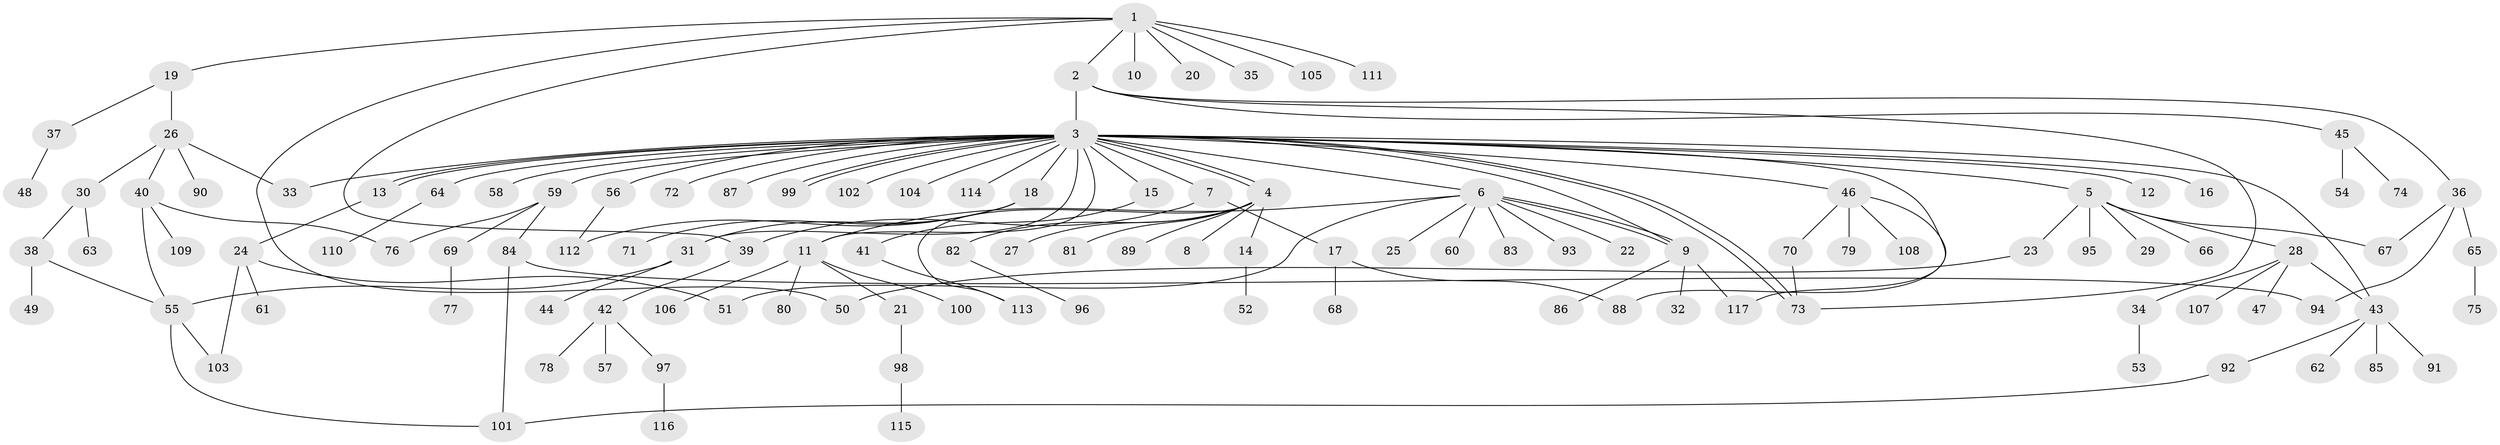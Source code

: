 // coarse degree distribution, {8: 0.023255813953488372, 7: 0.023255813953488372, 32: 0.011627906976744186, 6: 0.023255813953488372, 9: 0.011627906976744186, 4: 0.05813953488372093, 1: 0.5581395348837209, 5: 0.05813953488372093, 2: 0.18604651162790697, 3: 0.046511627906976744}
// Generated by graph-tools (version 1.1) at 2025/51/02/27/25 19:51:59]
// undirected, 117 vertices, 143 edges
graph export_dot {
graph [start="1"]
  node [color=gray90,style=filled];
  1;
  2;
  3;
  4;
  5;
  6;
  7;
  8;
  9;
  10;
  11;
  12;
  13;
  14;
  15;
  16;
  17;
  18;
  19;
  20;
  21;
  22;
  23;
  24;
  25;
  26;
  27;
  28;
  29;
  30;
  31;
  32;
  33;
  34;
  35;
  36;
  37;
  38;
  39;
  40;
  41;
  42;
  43;
  44;
  45;
  46;
  47;
  48;
  49;
  50;
  51;
  52;
  53;
  54;
  55;
  56;
  57;
  58;
  59;
  60;
  61;
  62;
  63;
  64;
  65;
  66;
  67;
  68;
  69;
  70;
  71;
  72;
  73;
  74;
  75;
  76;
  77;
  78;
  79;
  80;
  81;
  82;
  83;
  84;
  85;
  86;
  87;
  88;
  89;
  90;
  91;
  92;
  93;
  94;
  95;
  96;
  97;
  98;
  99;
  100;
  101;
  102;
  103;
  104;
  105;
  106;
  107;
  108;
  109;
  110;
  111;
  112;
  113;
  114;
  115;
  116;
  117;
  1 -- 2;
  1 -- 10;
  1 -- 19;
  1 -- 20;
  1 -- 35;
  1 -- 39;
  1 -- 50;
  1 -- 105;
  1 -- 111;
  2 -- 3;
  2 -- 36;
  2 -- 45;
  2 -- 73;
  3 -- 4;
  3 -- 4;
  3 -- 5;
  3 -- 6;
  3 -- 7;
  3 -- 9;
  3 -- 11;
  3 -- 12;
  3 -- 13;
  3 -- 13;
  3 -- 15;
  3 -- 16;
  3 -- 18;
  3 -- 31;
  3 -- 33;
  3 -- 43;
  3 -- 46;
  3 -- 56;
  3 -- 58;
  3 -- 59;
  3 -- 64;
  3 -- 72;
  3 -- 73;
  3 -- 73;
  3 -- 87;
  3 -- 88;
  3 -- 99;
  3 -- 99;
  3 -- 102;
  3 -- 104;
  3 -- 114;
  4 -- 8;
  4 -- 14;
  4 -- 27;
  4 -- 81;
  4 -- 82;
  4 -- 89;
  4 -- 113;
  5 -- 23;
  5 -- 28;
  5 -- 29;
  5 -- 66;
  5 -- 67;
  5 -- 95;
  6 -- 9;
  6 -- 9;
  6 -- 11;
  6 -- 22;
  6 -- 25;
  6 -- 51;
  6 -- 60;
  6 -- 83;
  6 -- 93;
  7 -- 17;
  7 -- 39;
  9 -- 32;
  9 -- 86;
  9 -- 117;
  11 -- 21;
  11 -- 80;
  11 -- 100;
  11 -- 106;
  13 -- 24;
  14 -- 52;
  15 -- 41;
  17 -- 68;
  17 -- 88;
  18 -- 31;
  18 -- 71;
  18 -- 112;
  19 -- 26;
  19 -- 37;
  21 -- 98;
  23 -- 50;
  24 -- 51;
  24 -- 61;
  24 -- 103;
  26 -- 30;
  26 -- 33;
  26 -- 40;
  26 -- 90;
  28 -- 34;
  28 -- 43;
  28 -- 47;
  28 -- 107;
  30 -- 38;
  30 -- 63;
  31 -- 44;
  31 -- 55;
  34 -- 53;
  36 -- 65;
  36 -- 67;
  36 -- 94;
  37 -- 48;
  38 -- 49;
  38 -- 55;
  39 -- 42;
  40 -- 55;
  40 -- 76;
  40 -- 109;
  41 -- 113;
  42 -- 57;
  42 -- 78;
  42 -- 97;
  43 -- 62;
  43 -- 85;
  43 -- 91;
  43 -- 92;
  45 -- 54;
  45 -- 74;
  46 -- 70;
  46 -- 79;
  46 -- 108;
  46 -- 117;
  55 -- 101;
  55 -- 103;
  56 -- 112;
  59 -- 69;
  59 -- 76;
  59 -- 84;
  64 -- 110;
  65 -- 75;
  69 -- 77;
  70 -- 73;
  82 -- 96;
  84 -- 94;
  84 -- 101;
  92 -- 101;
  97 -- 116;
  98 -- 115;
}
